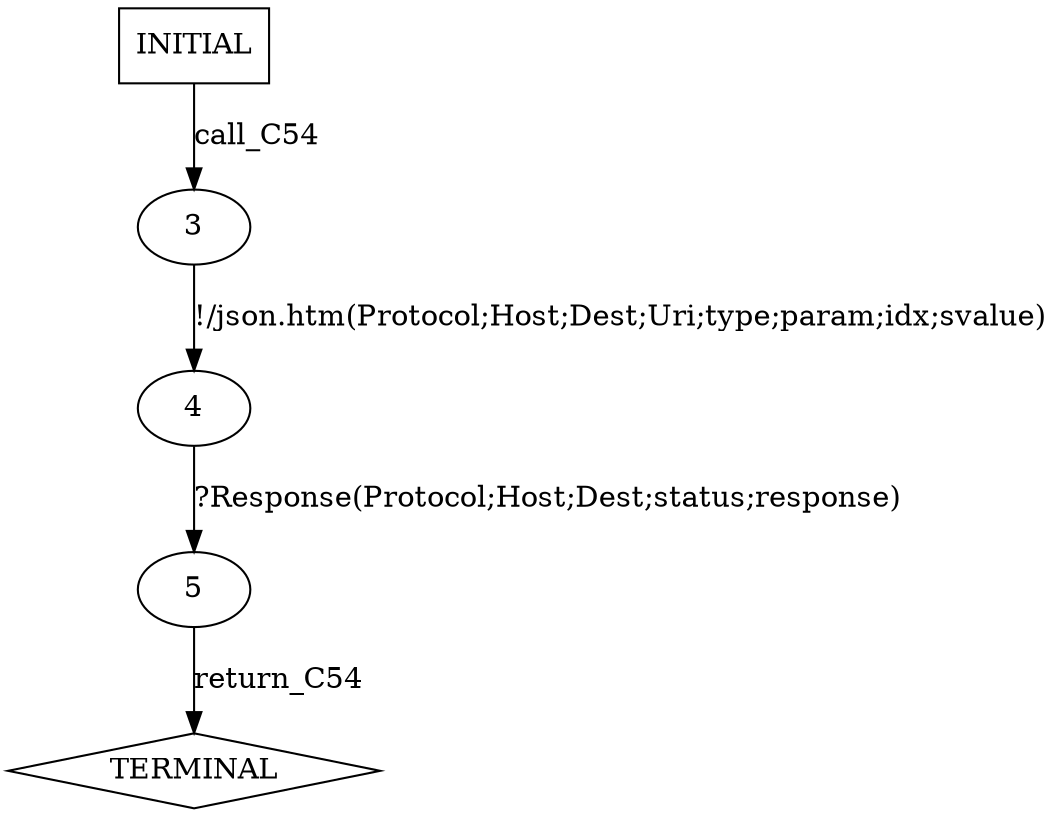 digraph G {
  0 [label="INITIAL",shape=box];
  1 [label="TERMINAL",shape=diamond];
  3 [label="3"];
  4 [label="4"];
  5 [label="5"];
0->3  [label="call_C54"];
3->4 [label="!/json.htm(Protocol;Host;Dest;Uri;type;param;idx;svalue)"];
4->5 [label="?Response(Protocol;Host;Dest;status;response)"];
5->1  [label="return_C54"];
}
